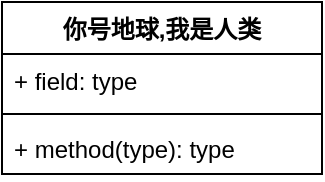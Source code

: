 <mxfile version="13.8.3" type="github">
  <diagram name="Page-1" id="e7e014a7-5840-1c2e-5031-d8a46d1fe8dd">
    <mxGraphModel dx="981" dy="548" grid="1" gridSize="10" guides="1" tooltips="1" connect="1" arrows="1" fold="1" page="1" pageScale="1" pageWidth="1169" pageHeight="826" background="#ffffff" math="0" shadow="0">
      <root>
        <mxCell id="0" />
        <mxCell id="1" parent="0" />
        <mxCell id="j68a6BPyCH1nq0bZ4QEC-46" value="你号地球,我是人类&#xa;" style="swimlane;fontStyle=1;align=center;verticalAlign=top;childLayout=stackLayout;horizontal=1;startSize=26;horizontalStack=0;resizeParent=1;resizeParentMax=0;resizeLast=0;collapsible=1;marginBottom=0;" vertex="1" parent="1">
          <mxGeometry x="590" y="170" width="160" height="86" as="geometry" />
        </mxCell>
        <mxCell id="j68a6BPyCH1nq0bZ4QEC-47" value="+ field: type" style="text;strokeColor=none;fillColor=none;align=left;verticalAlign=top;spacingLeft=4;spacingRight=4;overflow=hidden;rotatable=0;points=[[0,0.5],[1,0.5]];portConstraint=eastwest;" vertex="1" parent="j68a6BPyCH1nq0bZ4QEC-46">
          <mxGeometry y="26" width="160" height="26" as="geometry" />
        </mxCell>
        <mxCell id="j68a6BPyCH1nq0bZ4QEC-48" value="" style="line;strokeWidth=1;fillColor=none;align=left;verticalAlign=middle;spacingTop=-1;spacingLeft=3;spacingRight=3;rotatable=0;labelPosition=right;points=[];portConstraint=eastwest;" vertex="1" parent="j68a6BPyCH1nq0bZ4QEC-46">
          <mxGeometry y="52" width="160" height="8" as="geometry" />
        </mxCell>
        <mxCell id="j68a6BPyCH1nq0bZ4QEC-49" value="+ method(type): type" style="text;strokeColor=none;fillColor=none;align=left;verticalAlign=top;spacingLeft=4;spacingRight=4;overflow=hidden;rotatable=0;points=[[0,0.5],[1,0.5]];portConstraint=eastwest;" vertex="1" parent="j68a6BPyCH1nq0bZ4QEC-46">
          <mxGeometry y="60" width="160" height="26" as="geometry" />
        </mxCell>
      </root>
    </mxGraphModel>
  </diagram>
</mxfile>
